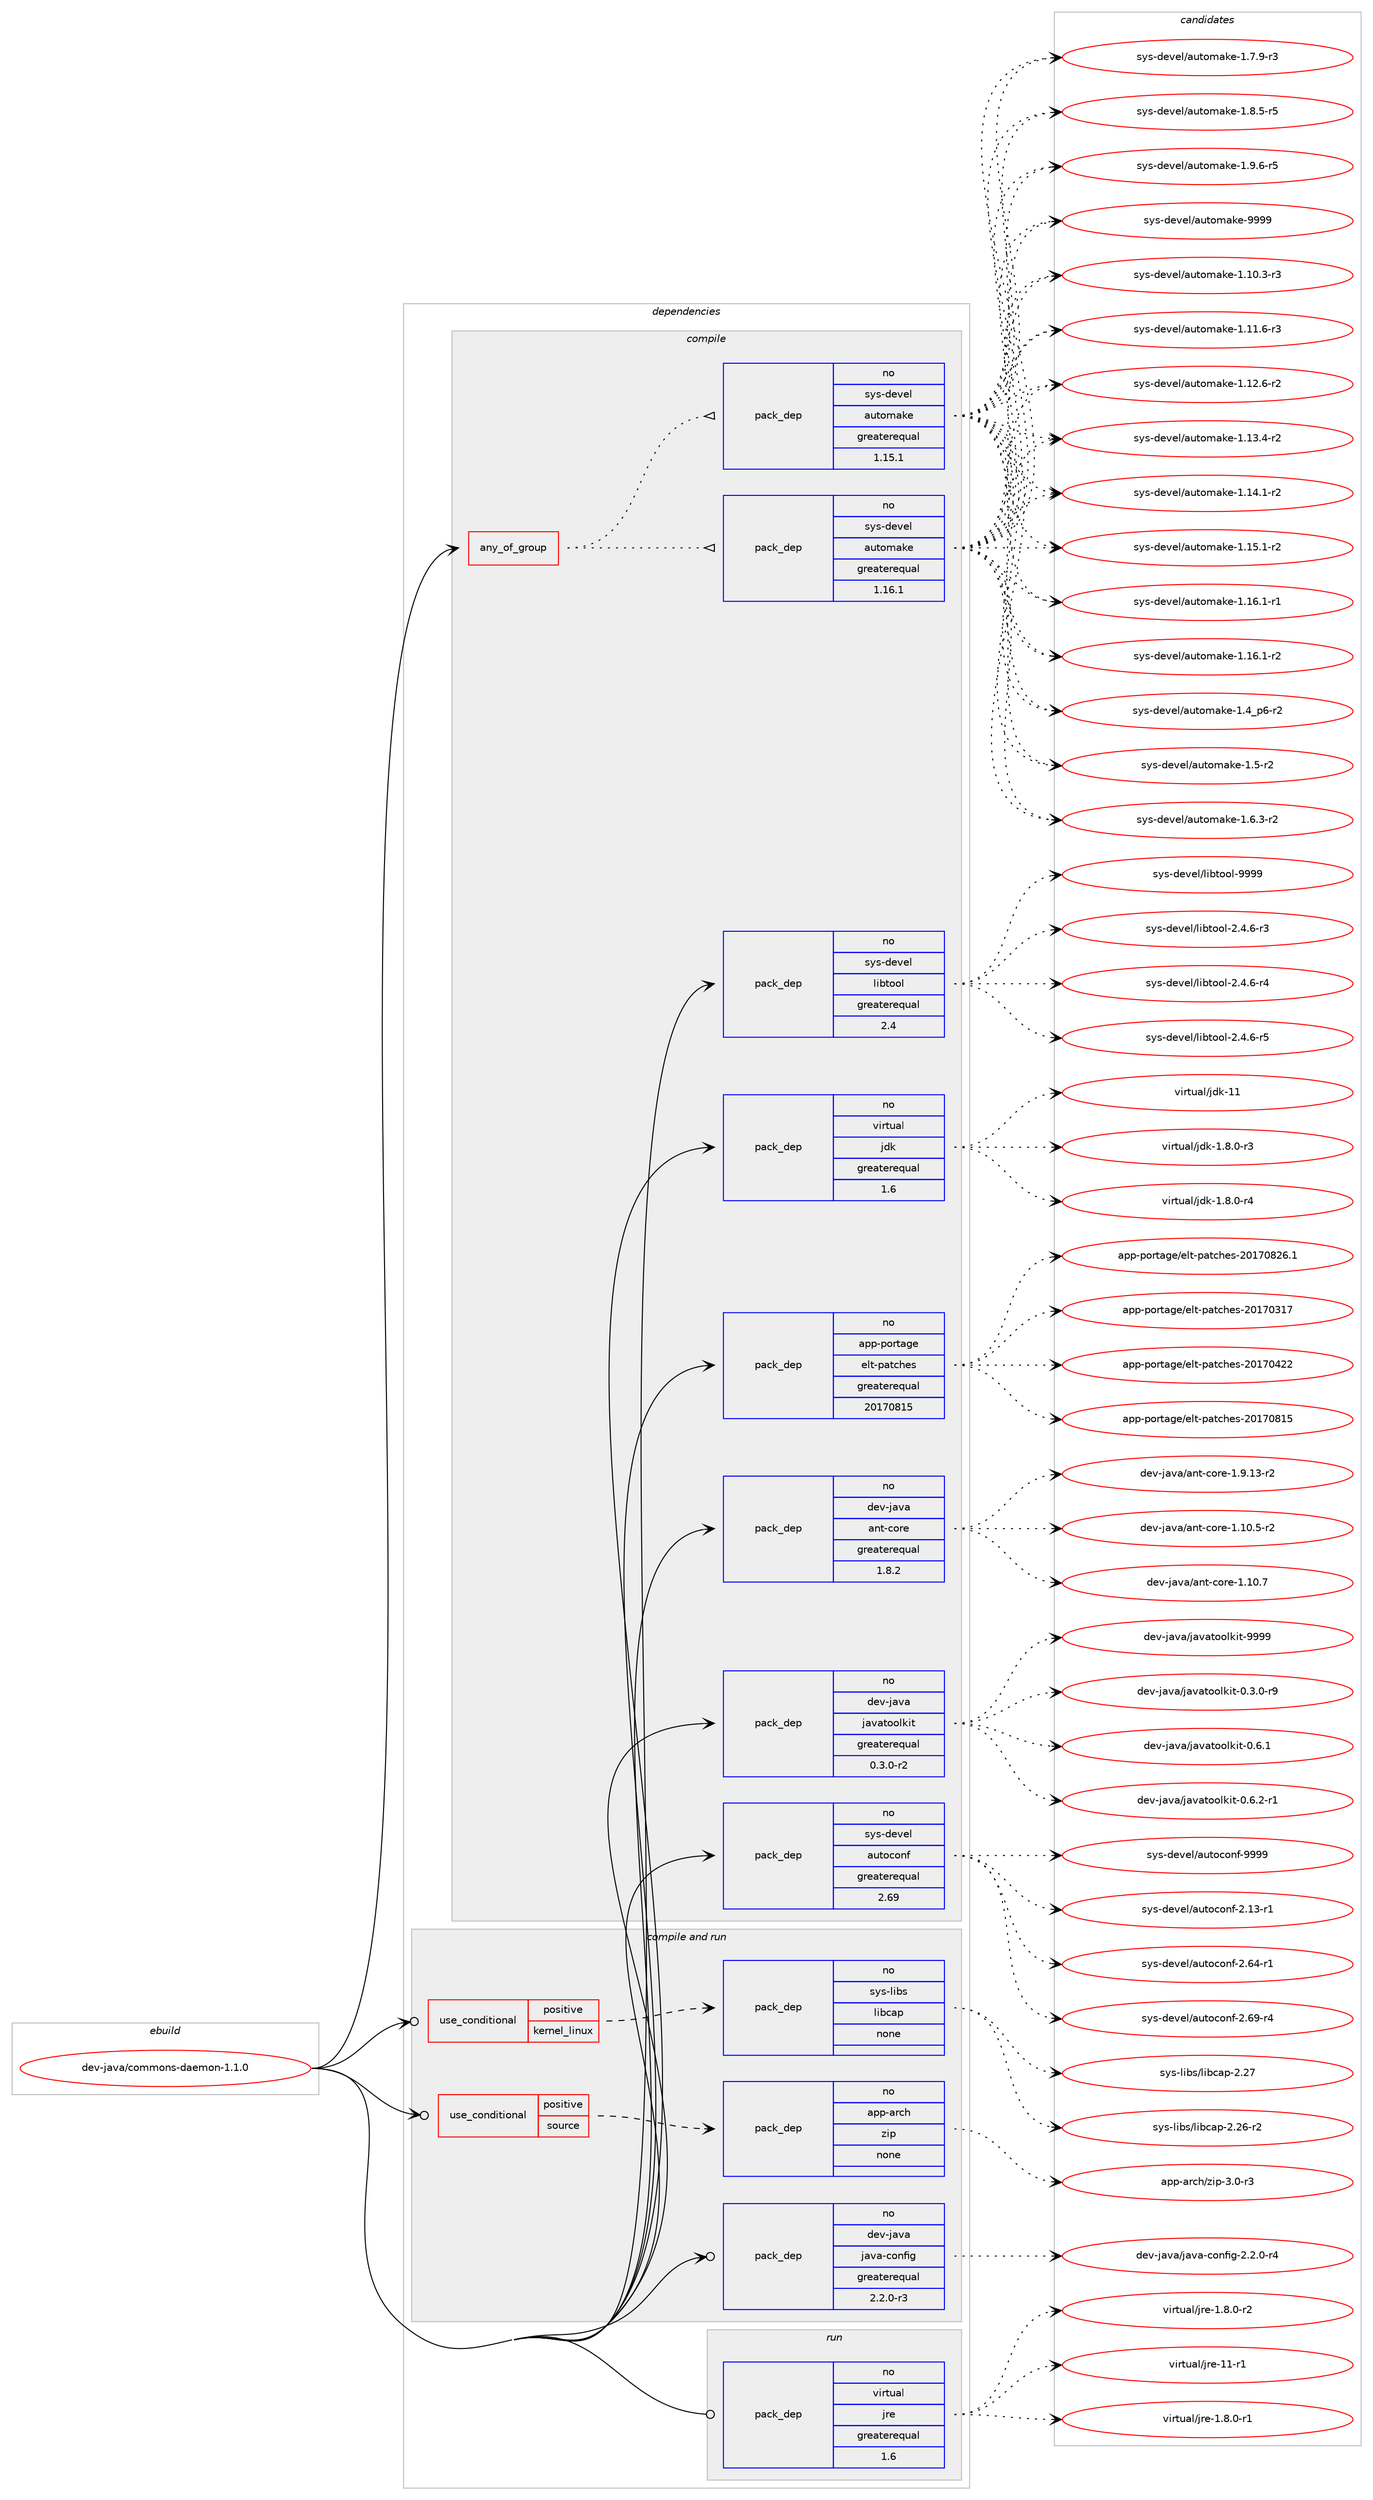 digraph prolog {

# *************
# Graph options
# *************

newrank=true;
concentrate=true;
compound=true;
graph [rankdir=LR,fontname=Helvetica,fontsize=10,ranksep=1.5];#, ranksep=2.5, nodesep=0.2];
edge  [arrowhead=vee];
node  [fontname=Helvetica,fontsize=10];

# **********
# The ebuild
# **********

subgraph cluster_leftcol {
color=gray;
rank=same;
label=<<i>ebuild</i>>;
id [label="dev-java/commons-daemon-1.1.0", color=red, width=4, href="../dev-java/commons-daemon-1.1.0.svg"];
}

# ****************
# The dependencies
# ****************

subgraph cluster_midcol {
color=gray;
label=<<i>dependencies</i>>;
subgraph cluster_compile {
fillcolor="#eeeeee";
style=filled;
label=<<i>compile</i>>;
subgraph any10814 {
dependency551753 [label=<<TABLE BORDER="0" CELLBORDER="1" CELLSPACING="0" CELLPADDING="4"><TR><TD CELLPADDING="10">any_of_group</TD></TR></TABLE>>, shape=none, color=red];subgraph pack411907 {
dependency551754 [label=<<TABLE BORDER="0" CELLBORDER="1" CELLSPACING="0" CELLPADDING="4" WIDTH="220"><TR><TD ROWSPAN="6" CELLPADDING="30">pack_dep</TD></TR><TR><TD WIDTH="110">no</TD></TR><TR><TD>sys-devel</TD></TR><TR><TD>automake</TD></TR><TR><TD>greaterequal</TD></TR><TR><TD>1.16.1</TD></TR></TABLE>>, shape=none, color=blue];
}
dependency551753:e -> dependency551754:w [weight=20,style="dotted",arrowhead="oinv"];
subgraph pack411908 {
dependency551755 [label=<<TABLE BORDER="0" CELLBORDER="1" CELLSPACING="0" CELLPADDING="4" WIDTH="220"><TR><TD ROWSPAN="6" CELLPADDING="30">pack_dep</TD></TR><TR><TD WIDTH="110">no</TD></TR><TR><TD>sys-devel</TD></TR><TR><TD>automake</TD></TR><TR><TD>greaterequal</TD></TR><TR><TD>1.15.1</TD></TR></TABLE>>, shape=none, color=blue];
}
dependency551753:e -> dependency551755:w [weight=20,style="dotted",arrowhead="oinv"];
}
id:e -> dependency551753:w [weight=20,style="solid",arrowhead="vee"];
subgraph pack411909 {
dependency551756 [label=<<TABLE BORDER="0" CELLBORDER="1" CELLSPACING="0" CELLPADDING="4" WIDTH="220"><TR><TD ROWSPAN="6" CELLPADDING="30">pack_dep</TD></TR><TR><TD WIDTH="110">no</TD></TR><TR><TD>app-portage</TD></TR><TR><TD>elt-patches</TD></TR><TR><TD>greaterequal</TD></TR><TR><TD>20170815</TD></TR></TABLE>>, shape=none, color=blue];
}
id:e -> dependency551756:w [weight=20,style="solid",arrowhead="vee"];
subgraph pack411910 {
dependency551757 [label=<<TABLE BORDER="0" CELLBORDER="1" CELLSPACING="0" CELLPADDING="4" WIDTH="220"><TR><TD ROWSPAN="6" CELLPADDING="30">pack_dep</TD></TR><TR><TD WIDTH="110">no</TD></TR><TR><TD>dev-java</TD></TR><TR><TD>ant-core</TD></TR><TR><TD>greaterequal</TD></TR><TR><TD>1.8.2</TD></TR></TABLE>>, shape=none, color=blue];
}
id:e -> dependency551757:w [weight=20,style="solid",arrowhead="vee"];
subgraph pack411911 {
dependency551758 [label=<<TABLE BORDER="0" CELLBORDER="1" CELLSPACING="0" CELLPADDING="4" WIDTH="220"><TR><TD ROWSPAN="6" CELLPADDING="30">pack_dep</TD></TR><TR><TD WIDTH="110">no</TD></TR><TR><TD>dev-java</TD></TR><TR><TD>javatoolkit</TD></TR><TR><TD>greaterequal</TD></TR><TR><TD>0.3.0-r2</TD></TR></TABLE>>, shape=none, color=blue];
}
id:e -> dependency551758:w [weight=20,style="solid",arrowhead="vee"];
subgraph pack411912 {
dependency551759 [label=<<TABLE BORDER="0" CELLBORDER="1" CELLSPACING="0" CELLPADDING="4" WIDTH="220"><TR><TD ROWSPAN="6" CELLPADDING="30">pack_dep</TD></TR><TR><TD WIDTH="110">no</TD></TR><TR><TD>sys-devel</TD></TR><TR><TD>autoconf</TD></TR><TR><TD>greaterequal</TD></TR><TR><TD>2.69</TD></TR></TABLE>>, shape=none, color=blue];
}
id:e -> dependency551759:w [weight=20,style="solid",arrowhead="vee"];
subgraph pack411913 {
dependency551760 [label=<<TABLE BORDER="0" CELLBORDER="1" CELLSPACING="0" CELLPADDING="4" WIDTH="220"><TR><TD ROWSPAN="6" CELLPADDING="30">pack_dep</TD></TR><TR><TD WIDTH="110">no</TD></TR><TR><TD>sys-devel</TD></TR><TR><TD>libtool</TD></TR><TR><TD>greaterequal</TD></TR><TR><TD>2.4</TD></TR></TABLE>>, shape=none, color=blue];
}
id:e -> dependency551760:w [weight=20,style="solid",arrowhead="vee"];
subgraph pack411914 {
dependency551761 [label=<<TABLE BORDER="0" CELLBORDER="1" CELLSPACING="0" CELLPADDING="4" WIDTH="220"><TR><TD ROWSPAN="6" CELLPADDING="30">pack_dep</TD></TR><TR><TD WIDTH="110">no</TD></TR><TR><TD>virtual</TD></TR><TR><TD>jdk</TD></TR><TR><TD>greaterequal</TD></TR><TR><TD>1.6</TD></TR></TABLE>>, shape=none, color=blue];
}
id:e -> dependency551761:w [weight=20,style="solid",arrowhead="vee"];
}
subgraph cluster_compileandrun {
fillcolor="#eeeeee";
style=filled;
label=<<i>compile and run</i>>;
subgraph cond128675 {
dependency551762 [label=<<TABLE BORDER="0" CELLBORDER="1" CELLSPACING="0" CELLPADDING="4"><TR><TD ROWSPAN="3" CELLPADDING="10">use_conditional</TD></TR><TR><TD>positive</TD></TR><TR><TD>kernel_linux</TD></TR></TABLE>>, shape=none, color=red];
subgraph pack411915 {
dependency551763 [label=<<TABLE BORDER="0" CELLBORDER="1" CELLSPACING="0" CELLPADDING="4" WIDTH="220"><TR><TD ROWSPAN="6" CELLPADDING="30">pack_dep</TD></TR><TR><TD WIDTH="110">no</TD></TR><TR><TD>sys-libs</TD></TR><TR><TD>libcap</TD></TR><TR><TD>none</TD></TR><TR><TD></TD></TR></TABLE>>, shape=none, color=blue];
}
dependency551762:e -> dependency551763:w [weight=20,style="dashed",arrowhead="vee"];
}
id:e -> dependency551762:w [weight=20,style="solid",arrowhead="odotvee"];
subgraph cond128676 {
dependency551764 [label=<<TABLE BORDER="0" CELLBORDER="1" CELLSPACING="0" CELLPADDING="4"><TR><TD ROWSPAN="3" CELLPADDING="10">use_conditional</TD></TR><TR><TD>positive</TD></TR><TR><TD>source</TD></TR></TABLE>>, shape=none, color=red];
subgraph pack411916 {
dependency551765 [label=<<TABLE BORDER="0" CELLBORDER="1" CELLSPACING="0" CELLPADDING="4" WIDTH="220"><TR><TD ROWSPAN="6" CELLPADDING="30">pack_dep</TD></TR><TR><TD WIDTH="110">no</TD></TR><TR><TD>app-arch</TD></TR><TR><TD>zip</TD></TR><TR><TD>none</TD></TR><TR><TD></TD></TR></TABLE>>, shape=none, color=blue];
}
dependency551764:e -> dependency551765:w [weight=20,style="dashed",arrowhead="vee"];
}
id:e -> dependency551764:w [weight=20,style="solid",arrowhead="odotvee"];
subgraph pack411917 {
dependency551766 [label=<<TABLE BORDER="0" CELLBORDER="1" CELLSPACING="0" CELLPADDING="4" WIDTH="220"><TR><TD ROWSPAN="6" CELLPADDING="30">pack_dep</TD></TR><TR><TD WIDTH="110">no</TD></TR><TR><TD>dev-java</TD></TR><TR><TD>java-config</TD></TR><TR><TD>greaterequal</TD></TR><TR><TD>2.2.0-r3</TD></TR></TABLE>>, shape=none, color=blue];
}
id:e -> dependency551766:w [weight=20,style="solid",arrowhead="odotvee"];
}
subgraph cluster_run {
fillcolor="#eeeeee";
style=filled;
label=<<i>run</i>>;
subgraph pack411918 {
dependency551767 [label=<<TABLE BORDER="0" CELLBORDER="1" CELLSPACING="0" CELLPADDING="4" WIDTH="220"><TR><TD ROWSPAN="6" CELLPADDING="30">pack_dep</TD></TR><TR><TD WIDTH="110">no</TD></TR><TR><TD>virtual</TD></TR><TR><TD>jre</TD></TR><TR><TD>greaterequal</TD></TR><TR><TD>1.6</TD></TR></TABLE>>, shape=none, color=blue];
}
id:e -> dependency551767:w [weight=20,style="solid",arrowhead="odot"];
}
}

# **************
# The candidates
# **************

subgraph cluster_choices {
rank=same;
color=gray;
label=<<i>candidates</i>>;

subgraph choice411907 {
color=black;
nodesep=1;
choice11512111545100101118101108479711711611110997107101454946494846514511451 [label="sys-devel/automake-1.10.3-r3", color=red, width=4,href="../sys-devel/automake-1.10.3-r3.svg"];
choice11512111545100101118101108479711711611110997107101454946494946544511451 [label="sys-devel/automake-1.11.6-r3", color=red, width=4,href="../sys-devel/automake-1.11.6-r3.svg"];
choice11512111545100101118101108479711711611110997107101454946495046544511450 [label="sys-devel/automake-1.12.6-r2", color=red, width=4,href="../sys-devel/automake-1.12.6-r2.svg"];
choice11512111545100101118101108479711711611110997107101454946495146524511450 [label="sys-devel/automake-1.13.4-r2", color=red, width=4,href="../sys-devel/automake-1.13.4-r2.svg"];
choice11512111545100101118101108479711711611110997107101454946495246494511450 [label="sys-devel/automake-1.14.1-r2", color=red, width=4,href="../sys-devel/automake-1.14.1-r2.svg"];
choice11512111545100101118101108479711711611110997107101454946495346494511450 [label="sys-devel/automake-1.15.1-r2", color=red, width=4,href="../sys-devel/automake-1.15.1-r2.svg"];
choice11512111545100101118101108479711711611110997107101454946495446494511449 [label="sys-devel/automake-1.16.1-r1", color=red, width=4,href="../sys-devel/automake-1.16.1-r1.svg"];
choice11512111545100101118101108479711711611110997107101454946495446494511450 [label="sys-devel/automake-1.16.1-r2", color=red, width=4,href="../sys-devel/automake-1.16.1-r2.svg"];
choice115121115451001011181011084797117116111109971071014549465295112544511450 [label="sys-devel/automake-1.4_p6-r2", color=red, width=4,href="../sys-devel/automake-1.4_p6-r2.svg"];
choice11512111545100101118101108479711711611110997107101454946534511450 [label="sys-devel/automake-1.5-r2", color=red, width=4,href="../sys-devel/automake-1.5-r2.svg"];
choice115121115451001011181011084797117116111109971071014549465446514511450 [label="sys-devel/automake-1.6.3-r2", color=red, width=4,href="../sys-devel/automake-1.6.3-r2.svg"];
choice115121115451001011181011084797117116111109971071014549465546574511451 [label="sys-devel/automake-1.7.9-r3", color=red, width=4,href="../sys-devel/automake-1.7.9-r3.svg"];
choice115121115451001011181011084797117116111109971071014549465646534511453 [label="sys-devel/automake-1.8.5-r5", color=red, width=4,href="../sys-devel/automake-1.8.5-r5.svg"];
choice115121115451001011181011084797117116111109971071014549465746544511453 [label="sys-devel/automake-1.9.6-r5", color=red, width=4,href="../sys-devel/automake-1.9.6-r5.svg"];
choice115121115451001011181011084797117116111109971071014557575757 [label="sys-devel/automake-9999", color=red, width=4,href="../sys-devel/automake-9999.svg"];
dependency551754:e -> choice11512111545100101118101108479711711611110997107101454946494846514511451:w [style=dotted,weight="100"];
dependency551754:e -> choice11512111545100101118101108479711711611110997107101454946494946544511451:w [style=dotted,weight="100"];
dependency551754:e -> choice11512111545100101118101108479711711611110997107101454946495046544511450:w [style=dotted,weight="100"];
dependency551754:e -> choice11512111545100101118101108479711711611110997107101454946495146524511450:w [style=dotted,weight="100"];
dependency551754:e -> choice11512111545100101118101108479711711611110997107101454946495246494511450:w [style=dotted,weight="100"];
dependency551754:e -> choice11512111545100101118101108479711711611110997107101454946495346494511450:w [style=dotted,weight="100"];
dependency551754:e -> choice11512111545100101118101108479711711611110997107101454946495446494511449:w [style=dotted,weight="100"];
dependency551754:e -> choice11512111545100101118101108479711711611110997107101454946495446494511450:w [style=dotted,weight="100"];
dependency551754:e -> choice115121115451001011181011084797117116111109971071014549465295112544511450:w [style=dotted,weight="100"];
dependency551754:e -> choice11512111545100101118101108479711711611110997107101454946534511450:w [style=dotted,weight="100"];
dependency551754:e -> choice115121115451001011181011084797117116111109971071014549465446514511450:w [style=dotted,weight="100"];
dependency551754:e -> choice115121115451001011181011084797117116111109971071014549465546574511451:w [style=dotted,weight="100"];
dependency551754:e -> choice115121115451001011181011084797117116111109971071014549465646534511453:w [style=dotted,weight="100"];
dependency551754:e -> choice115121115451001011181011084797117116111109971071014549465746544511453:w [style=dotted,weight="100"];
dependency551754:e -> choice115121115451001011181011084797117116111109971071014557575757:w [style=dotted,weight="100"];
}
subgraph choice411908 {
color=black;
nodesep=1;
choice11512111545100101118101108479711711611110997107101454946494846514511451 [label="sys-devel/automake-1.10.3-r3", color=red, width=4,href="../sys-devel/automake-1.10.3-r3.svg"];
choice11512111545100101118101108479711711611110997107101454946494946544511451 [label="sys-devel/automake-1.11.6-r3", color=red, width=4,href="../sys-devel/automake-1.11.6-r3.svg"];
choice11512111545100101118101108479711711611110997107101454946495046544511450 [label="sys-devel/automake-1.12.6-r2", color=red, width=4,href="../sys-devel/automake-1.12.6-r2.svg"];
choice11512111545100101118101108479711711611110997107101454946495146524511450 [label="sys-devel/automake-1.13.4-r2", color=red, width=4,href="../sys-devel/automake-1.13.4-r2.svg"];
choice11512111545100101118101108479711711611110997107101454946495246494511450 [label="sys-devel/automake-1.14.1-r2", color=red, width=4,href="../sys-devel/automake-1.14.1-r2.svg"];
choice11512111545100101118101108479711711611110997107101454946495346494511450 [label="sys-devel/automake-1.15.1-r2", color=red, width=4,href="../sys-devel/automake-1.15.1-r2.svg"];
choice11512111545100101118101108479711711611110997107101454946495446494511449 [label="sys-devel/automake-1.16.1-r1", color=red, width=4,href="../sys-devel/automake-1.16.1-r1.svg"];
choice11512111545100101118101108479711711611110997107101454946495446494511450 [label="sys-devel/automake-1.16.1-r2", color=red, width=4,href="../sys-devel/automake-1.16.1-r2.svg"];
choice115121115451001011181011084797117116111109971071014549465295112544511450 [label="sys-devel/automake-1.4_p6-r2", color=red, width=4,href="../sys-devel/automake-1.4_p6-r2.svg"];
choice11512111545100101118101108479711711611110997107101454946534511450 [label="sys-devel/automake-1.5-r2", color=red, width=4,href="../sys-devel/automake-1.5-r2.svg"];
choice115121115451001011181011084797117116111109971071014549465446514511450 [label="sys-devel/automake-1.6.3-r2", color=red, width=4,href="../sys-devel/automake-1.6.3-r2.svg"];
choice115121115451001011181011084797117116111109971071014549465546574511451 [label="sys-devel/automake-1.7.9-r3", color=red, width=4,href="../sys-devel/automake-1.7.9-r3.svg"];
choice115121115451001011181011084797117116111109971071014549465646534511453 [label="sys-devel/automake-1.8.5-r5", color=red, width=4,href="../sys-devel/automake-1.8.5-r5.svg"];
choice115121115451001011181011084797117116111109971071014549465746544511453 [label="sys-devel/automake-1.9.6-r5", color=red, width=4,href="../sys-devel/automake-1.9.6-r5.svg"];
choice115121115451001011181011084797117116111109971071014557575757 [label="sys-devel/automake-9999", color=red, width=4,href="../sys-devel/automake-9999.svg"];
dependency551755:e -> choice11512111545100101118101108479711711611110997107101454946494846514511451:w [style=dotted,weight="100"];
dependency551755:e -> choice11512111545100101118101108479711711611110997107101454946494946544511451:w [style=dotted,weight="100"];
dependency551755:e -> choice11512111545100101118101108479711711611110997107101454946495046544511450:w [style=dotted,weight="100"];
dependency551755:e -> choice11512111545100101118101108479711711611110997107101454946495146524511450:w [style=dotted,weight="100"];
dependency551755:e -> choice11512111545100101118101108479711711611110997107101454946495246494511450:w [style=dotted,weight="100"];
dependency551755:e -> choice11512111545100101118101108479711711611110997107101454946495346494511450:w [style=dotted,weight="100"];
dependency551755:e -> choice11512111545100101118101108479711711611110997107101454946495446494511449:w [style=dotted,weight="100"];
dependency551755:e -> choice11512111545100101118101108479711711611110997107101454946495446494511450:w [style=dotted,weight="100"];
dependency551755:e -> choice115121115451001011181011084797117116111109971071014549465295112544511450:w [style=dotted,weight="100"];
dependency551755:e -> choice11512111545100101118101108479711711611110997107101454946534511450:w [style=dotted,weight="100"];
dependency551755:e -> choice115121115451001011181011084797117116111109971071014549465446514511450:w [style=dotted,weight="100"];
dependency551755:e -> choice115121115451001011181011084797117116111109971071014549465546574511451:w [style=dotted,weight="100"];
dependency551755:e -> choice115121115451001011181011084797117116111109971071014549465646534511453:w [style=dotted,weight="100"];
dependency551755:e -> choice115121115451001011181011084797117116111109971071014549465746544511453:w [style=dotted,weight="100"];
dependency551755:e -> choice115121115451001011181011084797117116111109971071014557575757:w [style=dotted,weight="100"];
}
subgraph choice411909 {
color=black;
nodesep=1;
choice97112112451121111141169710310147101108116451129711699104101115455048495548514955 [label="app-portage/elt-patches-20170317", color=red, width=4,href="../app-portage/elt-patches-20170317.svg"];
choice97112112451121111141169710310147101108116451129711699104101115455048495548525050 [label="app-portage/elt-patches-20170422", color=red, width=4,href="../app-portage/elt-patches-20170422.svg"];
choice97112112451121111141169710310147101108116451129711699104101115455048495548564953 [label="app-portage/elt-patches-20170815", color=red, width=4,href="../app-portage/elt-patches-20170815.svg"];
choice971121124511211111411697103101471011081164511297116991041011154550484955485650544649 [label="app-portage/elt-patches-20170826.1", color=red, width=4,href="../app-portage/elt-patches-20170826.1.svg"];
dependency551756:e -> choice97112112451121111141169710310147101108116451129711699104101115455048495548514955:w [style=dotted,weight="100"];
dependency551756:e -> choice97112112451121111141169710310147101108116451129711699104101115455048495548525050:w [style=dotted,weight="100"];
dependency551756:e -> choice97112112451121111141169710310147101108116451129711699104101115455048495548564953:w [style=dotted,weight="100"];
dependency551756:e -> choice971121124511211111411697103101471011081164511297116991041011154550484955485650544649:w [style=dotted,weight="100"];
}
subgraph choice411910 {
color=black;
nodesep=1;
choice10010111845106971189747971101164599111114101454946494846534511450 [label="dev-java/ant-core-1.10.5-r2", color=red, width=4,href="../dev-java/ant-core-1.10.5-r2.svg"];
choice1001011184510697118974797110116459911111410145494649484655 [label="dev-java/ant-core-1.10.7", color=red, width=4,href="../dev-java/ant-core-1.10.7.svg"];
choice10010111845106971189747971101164599111114101454946574649514511450 [label="dev-java/ant-core-1.9.13-r2", color=red, width=4,href="../dev-java/ant-core-1.9.13-r2.svg"];
dependency551757:e -> choice10010111845106971189747971101164599111114101454946494846534511450:w [style=dotted,weight="100"];
dependency551757:e -> choice1001011184510697118974797110116459911111410145494649484655:w [style=dotted,weight="100"];
dependency551757:e -> choice10010111845106971189747971101164599111114101454946574649514511450:w [style=dotted,weight="100"];
}
subgraph choice411911 {
color=black;
nodesep=1;
choice1001011184510697118974710697118971161111111081071051164548465146484511457 [label="dev-java/javatoolkit-0.3.0-r9", color=red, width=4,href="../dev-java/javatoolkit-0.3.0-r9.svg"];
choice100101118451069711897471069711897116111111108107105116454846544649 [label="dev-java/javatoolkit-0.6.1", color=red, width=4,href="../dev-java/javatoolkit-0.6.1.svg"];
choice1001011184510697118974710697118971161111111081071051164548465446504511449 [label="dev-java/javatoolkit-0.6.2-r1", color=red, width=4,href="../dev-java/javatoolkit-0.6.2-r1.svg"];
choice1001011184510697118974710697118971161111111081071051164557575757 [label="dev-java/javatoolkit-9999", color=red, width=4,href="../dev-java/javatoolkit-9999.svg"];
dependency551758:e -> choice1001011184510697118974710697118971161111111081071051164548465146484511457:w [style=dotted,weight="100"];
dependency551758:e -> choice100101118451069711897471069711897116111111108107105116454846544649:w [style=dotted,weight="100"];
dependency551758:e -> choice1001011184510697118974710697118971161111111081071051164548465446504511449:w [style=dotted,weight="100"];
dependency551758:e -> choice1001011184510697118974710697118971161111111081071051164557575757:w [style=dotted,weight="100"];
}
subgraph choice411912 {
color=black;
nodesep=1;
choice1151211154510010111810110847971171161119911111010245504649514511449 [label="sys-devel/autoconf-2.13-r1", color=red, width=4,href="../sys-devel/autoconf-2.13-r1.svg"];
choice1151211154510010111810110847971171161119911111010245504654524511449 [label="sys-devel/autoconf-2.64-r1", color=red, width=4,href="../sys-devel/autoconf-2.64-r1.svg"];
choice1151211154510010111810110847971171161119911111010245504654574511452 [label="sys-devel/autoconf-2.69-r4", color=red, width=4,href="../sys-devel/autoconf-2.69-r4.svg"];
choice115121115451001011181011084797117116111991111101024557575757 [label="sys-devel/autoconf-9999", color=red, width=4,href="../sys-devel/autoconf-9999.svg"];
dependency551759:e -> choice1151211154510010111810110847971171161119911111010245504649514511449:w [style=dotted,weight="100"];
dependency551759:e -> choice1151211154510010111810110847971171161119911111010245504654524511449:w [style=dotted,weight="100"];
dependency551759:e -> choice1151211154510010111810110847971171161119911111010245504654574511452:w [style=dotted,weight="100"];
dependency551759:e -> choice115121115451001011181011084797117116111991111101024557575757:w [style=dotted,weight="100"];
}
subgraph choice411913 {
color=black;
nodesep=1;
choice1151211154510010111810110847108105981161111111084550465246544511451 [label="sys-devel/libtool-2.4.6-r3", color=red, width=4,href="../sys-devel/libtool-2.4.6-r3.svg"];
choice1151211154510010111810110847108105981161111111084550465246544511452 [label="sys-devel/libtool-2.4.6-r4", color=red, width=4,href="../sys-devel/libtool-2.4.6-r4.svg"];
choice1151211154510010111810110847108105981161111111084550465246544511453 [label="sys-devel/libtool-2.4.6-r5", color=red, width=4,href="../sys-devel/libtool-2.4.6-r5.svg"];
choice1151211154510010111810110847108105981161111111084557575757 [label="sys-devel/libtool-9999", color=red, width=4,href="../sys-devel/libtool-9999.svg"];
dependency551760:e -> choice1151211154510010111810110847108105981161111111084550465246544511451:w [style=dotted,weight="100"];
dependency551760:e -> choice1151211154510010111810110847108105981161111111084550465246544511452:w [style=dotted,weight="100"];
dependency551760:e -> choice1151211154510010111810110847108105981161111111084550465246544511453:w [style=dotted,weight="100"];
dependency551760:e -> choice1151211154510010111810110847108105981161111111084557575757:w [style=dotted,weight="100"];
}
subgraph choice411914 {
color=black;
nodesep=1;
choice11810511411611797108471061001074549465646484511451 [label="virtual/jdk-1.8.0-r3", color=red, width=4,href="../virtual/jdk-1.8.0-r3.svg"];
choice11810511411611797108471061001074549465646484511452 [label="virtual/jdk-1.8.0-r4", color=red, width=4,href="../virtual/jdk-1.8.0-r4.svg"];
choice1181051141161179710847106100107454949 [label="virtual/jdk-11", color=red, width=4,href="../virtual/jdk-11.svg"];
dependency551761:e -> choice11810511411611797108471061001074549465646484511451:w [style=dotted,weight="100"];
dependency551761:e -> choice11810511411611797108471061001074549465646484511452:w [style=dotted,weight="100"];
dependency551761:e -> choice1181051141161179710847106100107454949:w [style=dotted,weight="100"];
}
subgraph choice411915 {
color=black;
nodesep=1;
choice11512111545108105981154710810598999711245504650544511450 [label="sys-libs/libcap-2.26-r2", color=red, width=4,href="../sys-libs/libcap-2.26-r2.svg"];
choice1151211154510810598115471081059899971124550465055 [label="sys-libs/libcap-2.27", color=red, width=4,href="../sys-libs/libcap-2.27.svg"];
dependency551763:e -> choice11512111545108105981154710810598999711245504650544511450:w [style=dotted,weight="100"];
dependency551763:e -> choice1151211154510810598115471081059899971124550465055:w [style=dotted,weight="100"];
}
subgraph choice411916 {
color=black;
nodesep=1;
choice9711211245971149910447122105112455146484511451 [label="app-arch/zip-3.0-r3", color=red, width=4,href="../app-arch/zip-3.0-r3.svg"];
dependency551765:e -> choice9711211245971149910447122105112455146484511451:w [style=dotted,weight="100"];
}
subgraph choice411917 {
color=black;
nodesep=1;
choice10010111845106971189747106971189745991111101021051034550465046484511452 [label="dev-java/java-config-2.2.0-r4", color=red, width=4,href="../dev-java/java-config-2.2.0-r4.svg"];
dependency551766:e -> choice10010111845106971189747106971189745991111101021051034550465046484511452:w [style=dotted,weight="100"];
}
subgraph choice411918 {
color=black;
nodesep=1;
choice11810511411611797108471061141014549465646484511449 [label="virtual/jre-1.8.0-r1", color=red, width=4,href="../virtual/jre-1.8.0-r1.svg"];
choice11810511411611797108471061141014549465646484511450 [label="virtual/jre-1.8.0-r2", color=red, width=4,href="../virtual/jre-1.8.0-r2.svg"];
choice11810511411611797108471061141014549494511449 [label="virtual/jre-11-r1", color=red, width=4,href="../virtual/jre-11-r1.svg"];
dependency551767:e -> choice11810511411611797108471061141014549465646484511449:w [style=dotted,weight="100"];
dependency551767:e -> choice11810511411611797108471061141014549465646484511450:w [style=dotted,weight="100"];
dependency551767:e -> choice11810511411611797108471061141014549494511449:w [style=dotted,weight="100"];
}
}

}

